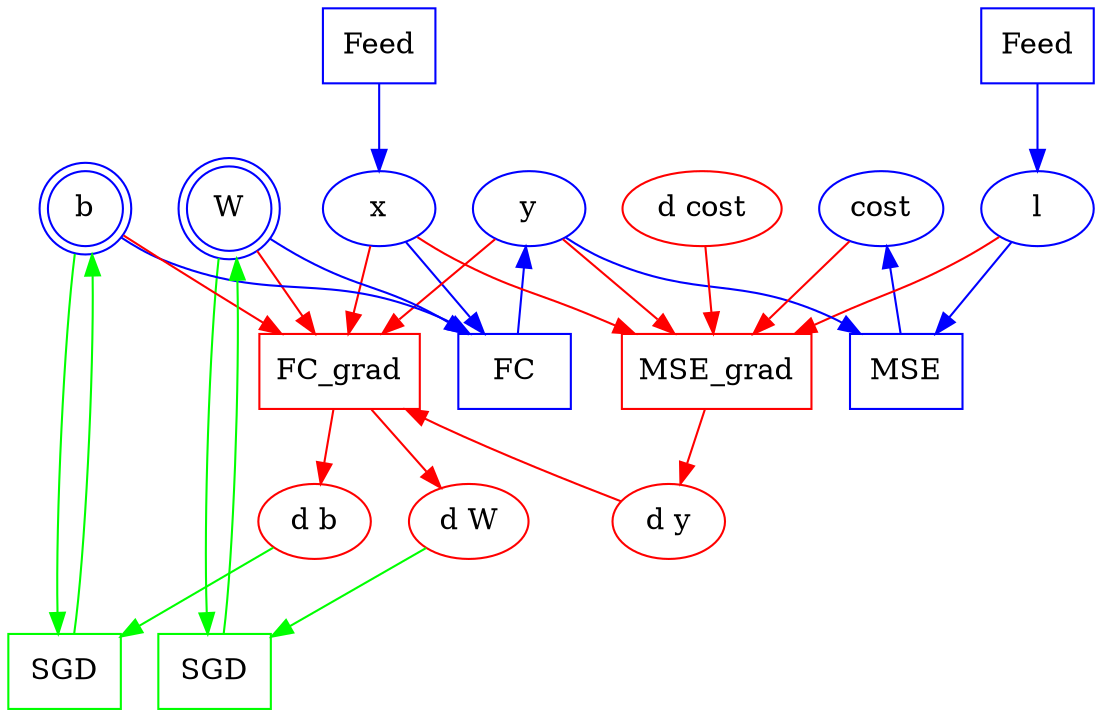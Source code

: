 digraph ImageClassificationGraph {
        ///////// The forward part /////////
        FeedX [label="Feed", color=blue, shape=box];
        FeedY [label="Feed", color=blue, shape=box];
        FC [label="FC", color=blue, shape=box];
        MSE [label="MSE", color=blue, shape=box];

        x [label="x", color=blue, shape=oval];
        l [label="l", color=blue, shape=oval];
        y [label="y", color=blue, shape=oval];
        W [label="W", color=blue, shape=doublecircle];
        b [label="b", color=blue, shape=doublecircle];
        cost [label="cost", color=blue, shape=oval];

        FeedX -> x -> FC -> y -> MSE -> cost [color=blue];
        FeedY -> l [color=blue];
        W -> FC [color=blue];
        b -> FC [color=blue];
        l -> MSE [color=blue];

        ////////// The backward part /////////
        MSE_Grad [label="MSE_grad", color=red, shape=box];
        FC_Grad [label="FC_grad", color=red, shape=box];

        d_cost [label="d cost", color=red, shape=oval];
        d_y [label="d y", color=red, shape=oval];
        d_b [label="d b", color=red, shape=oval];
        d_W [label="d W", color=red, shape=oval];

        cost -> MSE_Grad [color=red];
        d_cost -> MSE_Grad [color=red];
        x -> MSE_Grad [color=red];
        l -> MSE_Grad [color=red];
        y -> MSE_Grad -> d_y [color=red];

        x -> FC_Grad [color=red];
        y -> FC_Grad [color=red];
        d_y -> FC_Grad [color=red];
        W -> FC_Grad -> d_W [color=red];
        b -> FC_Grad -> d_b [color=red];

        ////////// The optimizaiton part //////////

        OPT_W [label="SGD", color=green, shape=box];
        OPT_b [label="SGD", color=green, shape=box];

        W -> OPT_W [color=green];
        b -> OPT_b [color=green];
        d_W -> OPT_W -> W [color=green];
        d_b -> OPT_b -> b [color=green];

        ////////// Groupings //////////

        subgraph clusterMSE {
                style=invis;
                MSE;
                MSE_Grad;
        }

        subgraph clusterFC {
                style=invis;
                FC;
                FC_Grad;
        }
}

